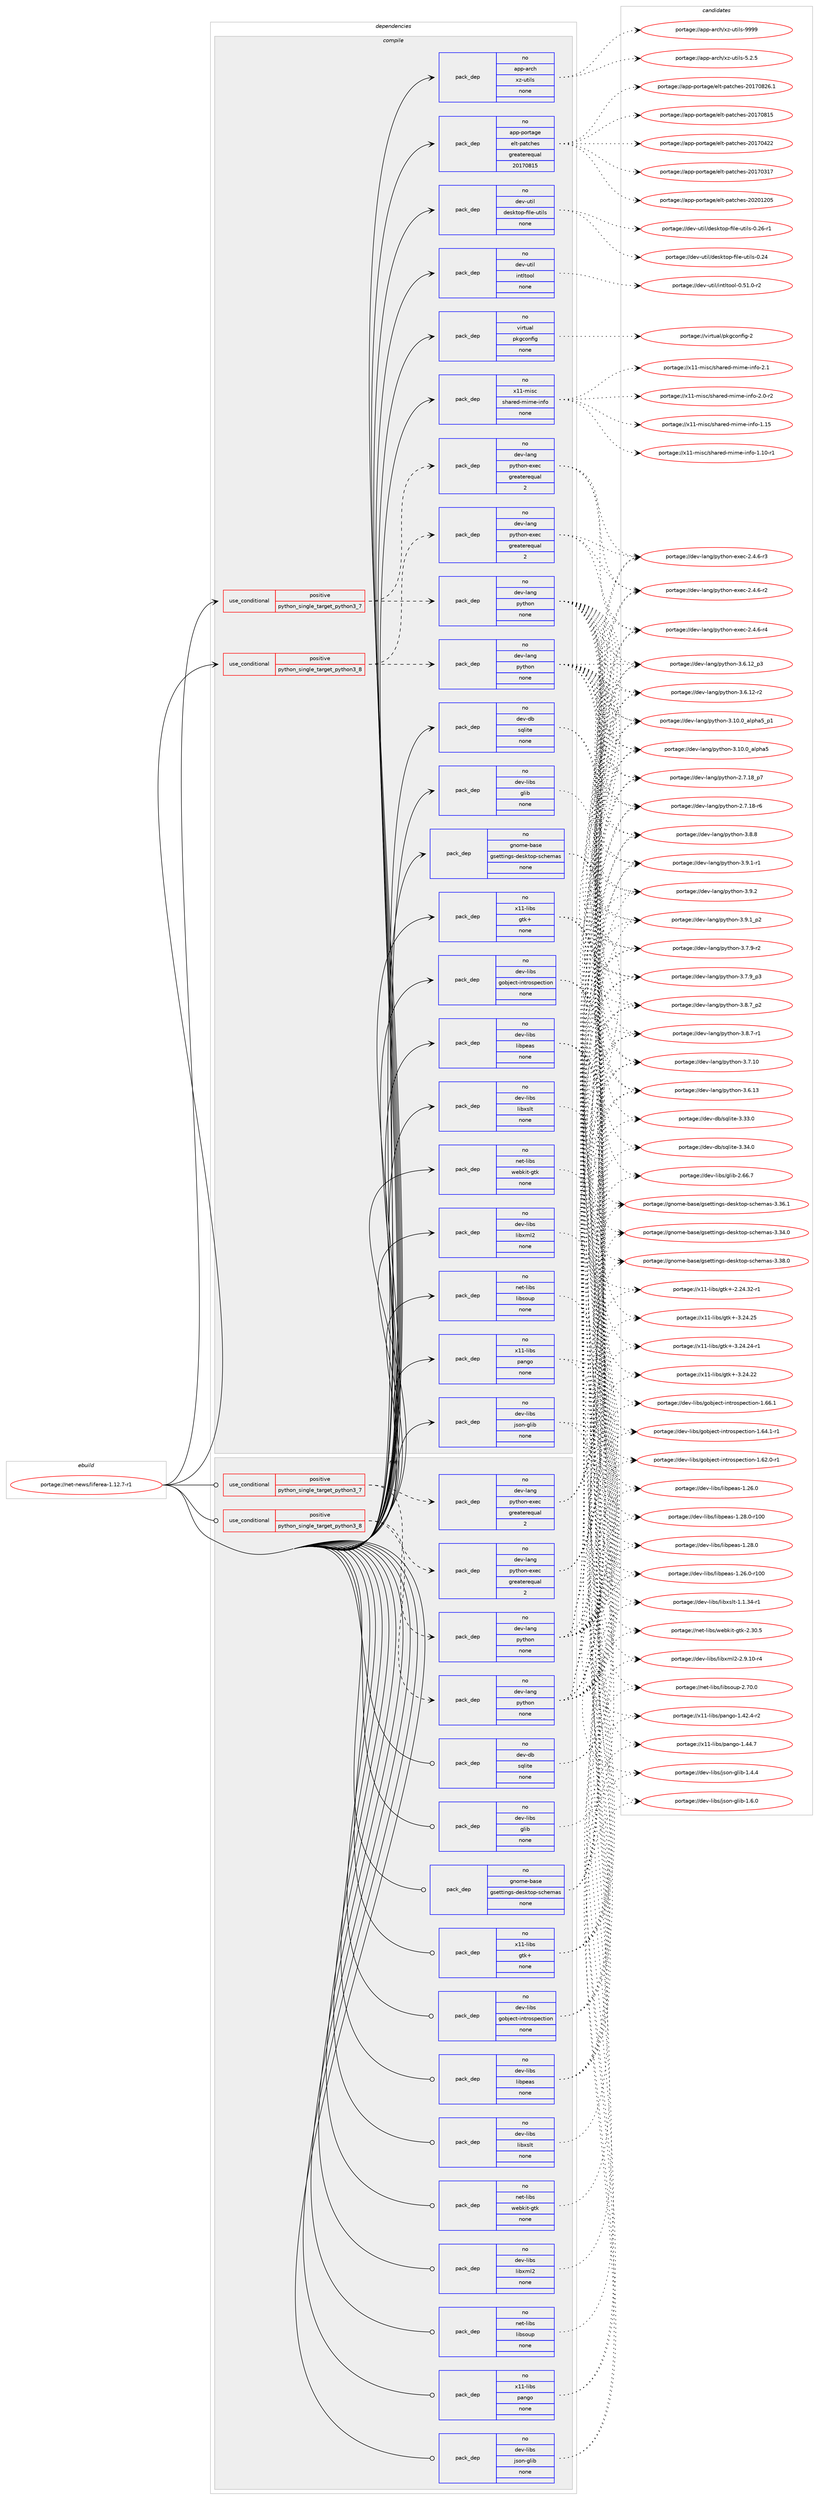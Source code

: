 digraph prolog {

# *************
# Graph options
# *************

newrank=true;
concentrate=true;
compound=true;
graph [rankdir=LR,fontname=Helvetica,fontsize=10,ranksep=1.5];#, ranksep=2.5, nodesep=0.2];
edge  [arrowhead=vee];
node  [fontname=Helvetica,fontsize=10];

# **********
# The ebuild
# **********

subgraph cluster_leftcol {
color=gray;
label=<<i>ebuild</i>>;
id [label="portage://net-news/liferea-1.12.7-r1", color=red, width=4, href="../net-news/liferea-1.12.7-r1.svg"];
}

# ****************
# The dependencies
# ****************

subgraph cluster_midcol {
color=gray;
label=<<i>dependencies</i>>;
subgraph cluster_compile {
fillcolor="#eeeeee";
style=filled;
label=<<i>compile</i>>;
subgraph cond2024 {
dependency8320 [label=<<TABLE BORDER="0" CELLBORDER="1" CELLSPACING="0" CELLPADDING="4"><TR><TD ROWSPAN="3" CELLPADDING="10">use_conditional</TD></TR><TR><TD>positive</TD></TR><TR><TD>python_single_target_python3_7</TD></TR></TABLE>>, shape=none, color=red];
subgraph pack6196 {
dependency8321 [label=<<TABLE BORDER="0" CELLBORDER="1" CELLSPACING="0" CELLPADDING="4" WIDTH="220"><TR><TD ROWSPAN="6" CELLPADDING="30">pack_dep</TD></TR><TR><TD WIDTH="110">no</TD></TR><TR><TD>dev-lang</TD></TR><TR><TD>python</TD></TR><TR><TD>none</TD></TR><TR><TD></TD></TR></TABLE>>, shape=none, color=blue];
}
dependency8320:e -> dependency8321:w [weight=20,style="dashed",arrowhead="vee"];
subgraph pack6197 {
dependency8322 [label=<<TABLE BORDER="0" CELLBORDER="1" CELLSPACING="0" CELLPADDING="4" WIDTH="220"><TR><TD ROWSPAN="6" CELLPADDING="30">pack_dep</TD></TR><TR><TD WIDTH="110">no</TD></TR><TR><TD>dev-lang</TD></TR><TR><TD>python-exec</TD></TR><TR><TD>greaterequal</TD></TR><TR><TD>2</TD></TR></TABLE>>, shape=none, color=blue];
}
dependency8320:e -> dependency8322:w [weight=20,style="dashed",arrowhead="vee"];
}
id:e -> dependency8320:w [weight=20,style="solid",arrowhead="vee"];
subgraph cond2025 {
dependency8323 [label=<<TABLE BORDER="0" CELLBORDER="1" CELLSPACING="0" CELLPADDING="4"><TR><TD ROWSPAN="3" CELLPADDING="10">use_conditional</TD></TR><TR><TD>positive</TD></TR><TR><TD>python_single_target_python3_8</TD></TR></TABLE>>, shape=none, color=red];
subgraph pack6198 {
dependency8324 [label=<<TABLE BORDER="0" CELLBORDER="1" CELLSPACING="0" CELLPADDING="4" WIDTH="220"><TR><TD ROWSPAN="6" CELLPADDING="30">pack_dep</TD></TR><TR><TD WIDTH="110">no</TD></TR><TR><TD>dev-lang</TD></TR><TR><TD>python</TD></TR><TR><TD>none</TD></TR><TR><TD></TD></TR></TABLE>>, shape=none, color=blue];
}
dependency8323:e -> dependency8324:w [weight=20,style="dashed",arrowhead="vee"];
subgraph pack6199 {
dependency8325 [label=<<TABLE BORDER="0" CELLBORDER="1" CELLSPACING="0" CELLPADDING="4" WIDTH="220"><TR><TD ROWSPAN="6" CELLPADDING="30">pack_dep</TD></TR><TR><TD WIDTH="110">no</TD></TR><TR><TD>dev-lang</TD></TR><TR><TD>python-exec</TD></TR><TR><TD>greaterequal</TD></TR><TR><TD>2</TD></TR></TABLE>>, shape=none, color=blue];
}
dependency8323:e -> dependency8325:w [weight=20,style="dashed",arrowhead="vee"];
}
id:e -> dependency8323:w [weight=20,style="solid",arrowhead="vee"];
subgraph pack6200 {
dependency8326 [label=<<TABLE BORDER="0" CELLBORDER="1" CELLSPACING="0" CELLPADDING="4" WIDTH="220"><TR><TD ROWSPAN="6" CELLPADDING="30">pack_dep</TD></TR><TR><TD WIDTH="110">no</TD></TR><TR><TD>app-arch</TD></TR><TR><TD>xz-utils</TD></TR><TR><TD>none</TD></TR><TR><TD></TD></TR></TABLE>>, shape=none, color=blue];
}
id:e -> dependency8326:w [weight=20,style="solid",arrowhead="vee"];
subgraph pack6201 {
dependency8327 [label=<<TABLE BORDER="0" CELLBORDER="1" CELLSPACING="0" CELLPADDING="4" WIDTH="220"><TR><TD ROWSPAN="6" CELLPADDING="30">pack_dep</TD></TR><TR><TD WIDTH="110">no</TD></TR><TR><TD>app-portage</TD></TR><TR><TD>elt-patches</TD></TR><TR><TD>greaterequal</TD></TR><TR><TD>20170815</TD></TR></TABLE>>, shape=none, color=blue];
}
id:e -> dependency8327:w [weight=20,style="solid",arrowhead="vee"];
subgraph pack6202 {
dependency8328 [label=<<TABLE BORDER="0" CELLBORDER="1" CELLSPACING="0" CELLPADDING="4" WIDTH="220"><TR><TD ROWSPAN="6" CELLPADDING="30">pack_dep</TD></TR><TR><TD WIDTH="110">no</TD></TR><TR><TD>dev-db</TD></TR><TR><TD>sqlite</TD></TR><TR><TD>none</TD></TR><TR><TD></TD></TR></TABLE>>, shape=none, color=blue];
}
id:e -> dependency8328:w [weight=20,style="solid",arrowhead="vee"];
subgraph pack6203 {
dependency8329 [label=<<TABLE BORDER="0" CELLBORDER="1" CELLSPACING="0" CELLPADDING="4" WIDTH="220"><TR><TD ROWSPAN="6" CELLPADDING="30">pack_dep</TD></TR><TR><TD WIDTH="110">no</TD></TR><TR><TD>dev-libs</TD></TR><TR><TD>glib</TD></TR><TR><TD>none</TD></TR><TR><TD></TD></TR></TABLE>>, shape=none, color=blue];
}
id:e -> dependency8329:w [weight=20,style="solid",arrowhead="vee"];
subgraph pack6204 {
dependency8330 [label=<<TABLE BORDER="0" CELLBORDER="1" CELLSPACING="0" CELLPADDING="4" WIDTH="220"><TR><TD ROWSPAN="6" CELLPADDING="30">pack_dep</TD></TR><TR><TD WIDTH="110">no</TD></TR><TR><TD>dev-libs</TD></TR><TR><TD>gobject-introspection</TD></TR><TR><TD>none</TD></TR><TR><TD></TD></TR></TABLE>>, shape=none, color=blue];
}
id:e -> dependency8330:w [weight=20,style="solid",arrowhead="vee"];
subgraph pack6205 {
dependency8331 [label=<<TABLE BORDER="0" CELLBORDER="1" CELLSPACING="0" CELLPADDING="4" WIDTH="220"><TR><TD ROWSPAN="6" CELLPADDING="30">pack_dep</TD></TR><TR><TD WIDTH="110">no</TD></TR><TR><TD>dev-libs</TD></TR><TR><TD>json-glib</TD></TR><TR><TD>none</TD></TR><TR><TD></TD></TR></TABLE>>, shape=none, color=blue];
}
id:e -> dependency8331:w [weight=20,style="solid",arrowhead="vee"];
subgraph pack6206 {
dependency8332 [label=<<TABLE BORDER="0" CELLBORDER="1" CELLSPACING="0" CELLPADDING="4" WIDTH="220"><TR><TD ROWSPAN="6" CELLPADDING="30">pack_dep</TD></TR><TR><TD WIDTH="110">no</TD></TR><TR><TD>dev-libs</TD></TR><TR><TD>libpeas</TD></TR><TR><TD>none</TD></TR><TR><TD></TD></TR></TABLE>>, shape=none, color=blue];
}
id:e -> dependency8332:w [weight=20,style="solid",arrowhead="vee"];
subgraph pack6207 {
dependency8333 [label=<<TABLE BORDER="0" CELLBORDER="1" CELLSPACING="0" CELLPADDING="4" WIDTH="220"><TR><TD ROWSPAN="6" CELLPADDING="30">pack_dep</TD></TR><TR><TD WIDTH="110">no</TD></TR><TR><TD>dev-libs</TD></TR><TR><TD>libxml2</TD></TR><TR><TD>none</TD></TR><TR><TD></TD></TR></TABLE>>, shape=none, color=blue];
}
id:e -> dependency8333:w [weight=20,style="solid",arrowhead="vee"];
subgraph pack6208 {
dependency8334 [label=<<TABLE BORDER="0" CELLBORDER="1" CELLSPACING="0" CELLPADDING="4" WIDTH="220"><TR><TD ROWSPAN="6" CELLPADDING="30">pack_dep</TD></TR><TR><TD WIDTH="110">no</TD></TR><TR><TD>dev-libs</TD></TR><TR><TD>libxslt</TD></TR><TR><TD>none</TD></TR><TR><TD></TD></TR></TABLE>>, shape=none, color=blue];
}
id:e -> dependency8334:w [weight=20,style="solid",arrowhead="vee"];
subgraph pack6209 {
dependency8335 [label=<<TABLE BORDER="0" CELLBORDER="1" CELLSPACING="0" CELLPADDING="4" WIDTH="220"><TR><TD ROWSPAN="6" CELLPADDING="30">pack_dep</TD></TR><TR><TD WIDTH="110">no</TD></TR><TR><TD>dev-util</TD></TR><TR><TD>desktop-file-utils</TD></TR><TR><TD>none</TD></TR><TR><TD></TD></TR></TABLE>>, shape=none, color=blue];
}
id:e -> dependency8335:w [weight=20,style="solid",arrowhead="vee"];
subgraph pack6210 {
dependency8336 [label=<<TABLE BORDER="0" CELLBORDER="1" CELLSPACING="0" CELLPADDING="4" WIDTH="220"><TR><TD ROWSPAN="6" CELLPADDING="30">pack_dep</TD></TR><TR><TD WIDTH="110">no</TD></TR><TR><TD>dev-util</TD></TR><TR><TD>intltool</TD></TR><TR><TD>none</TD></TR><TR><TD></TD></TR></TABLE>>, shape=none, color=blue];
}
id:e -> dependency8336:w [weight=20,style="solid",arrowhead="vee"];
subgraph pack6211 {
dependency8337 [label=<<TABLE BORDER="0" CELLBORDER="1" CELLSPACING="0" CELLPADDING="4" WIDTH="220"><TR><TD ROWSPAN="6" CELLPADDING="30">pack_dep</TD></TR><TR><TD WIDTH="110">no</TD></TR><TR><TD>gnome-base</TD></TR><TR><TD>gsettings-desktop-schemas</TD></TR><TR><TD>none</TD></TR><TR><TD></TD></TR></TABLE>>, shape=none, color=blue];
}
id:e -> dependency8337:w [weight=20,style="solid",arrowhead="vee"];
subgraph pack6212 {
dependency8338 [label=<<TABLE BORDER="0" CELLBORDER="1" CELLSPACING="0" CELLPADDING="4" WIDTH="220"><TR><TD ROWSPAN="6" CELLPADDING="30">pack_dep</TD></TR><TR><TD WIDTH="110">no</TD></TR><TR><TD>net-libs</TD></TR><TR><TD>libsoup</TD></TR><TR><TD>none</TD></TR><TR><TD></TD></TR></TABLE>>, shape=none, color=blue];
}
id:e -> dependency8338:w [weight=20,style="solid",arrowhead="vee"];
subgraph pack6213 {
dependency8339 [label=<<TABLE BORDER="0" CELLBORDER="1" CELLSPACING="0" CELLPADDING="4" WIDTH="220"><TR><TD ROWSPAN="6" CELLPADDING="30">pack_dep</TD></TR><TR><TD WIDTH="110">no</TD></TR><TR><TD>net-libs</TD></TR><TR><TD>webkit-gtk</TD></TR><TR><TD>none</TD></TR><TR><TD></TD></TR></TABLE>>, shape=none, color=blue];
}
id:e -> dependency8339:w [weight=20,style="solid",arrowhead="vee"];
subgraph pack6214 {
dependency8340 [label=<<TABLE BORDER="0" CELLBORDER="1" CELLSPACING="0" CELLPADDING="4" WIDTH="220"><TR><TD ROWSPAN="6" CELLPADDING="30">pack_dep</TD></TR><TR><TD WIDTH="110">no</TD></TR><TR><TD>virtual</TD></TR><TR><TD>pkgconfig</TD></TR><TR><TD>none</TD></TR><TR><TD></TD></TR></TABLE>>, shape=none, color=blue];
}
id:e -> dependency8340:w [weight=20,style="solid",arrowhead="vee"];
subgraph pack6215 {
dependency8341 [label=<<TABLE BORDER="0" CELLBORDER="1" CELLSPACING="0" CELLPADDING="4" WIDTH="220"><TR><TD ROWSPAN="6" CELLPADDING="30">pack_dep</TD></TR><TR><TD WIDTH="110">no</TD></TR><TR><TD>x11-libs</TD></TR><TR><TD>gtk+</TD></TR><TR><TD>none</TD></TR><TR><TD></TD></TR></TABLE>>, shape=none, color=blue];
}
id:e -> dependency8341:w [weight=20,style="solid",arrowhead="vee"];
subgraph pack6216 {
dependency8342 [label=<<TABLE BORDER="0" CELLBORDER="1" CELLSPACING="0" CELLPADDING="4" WIDTH="220"><TR><TD ROWSPAN="6" CELLPADDING="30">pack_dep</TD></TR><TR><TD WIDTH="110">no</TD></TR><TR><TD>x11-libs</TD></TR><TR><TD>pango</TD></TR><TR><TD>none</TD></TR><TR><TD></TD></TR></TABLE>>, shape=none, color=blue];
}
id:e -> dependency8342:w [weight=20,style="solid",arrowhead="vee"];
subgraph pack6217 {
dependency8343 [label=<<TABLE BORDER="0" CELLBORDER="1" CELLSPACING="0" CELLPADDING="4" WIDTH="220"><TR><TD ROWSPAN="6" CELLPADDING="30">pack_dep</TD></TR><TR><TD WIDTH="110">no</TD></TR><TR><TD>x11-misc</TD></TR><TR><TD>shared-mime-info</TD></TR><TR><TD>none</TD></TR><TR><TD></TD></TR></TABLE>>, shape=none, color=blue];
}
id:e -> dependency8343:w [weight=20,style="solid",arrowhead="vee"];
}
subgraph cluster_compileandrun {
fillcolor="#eeeeee";
style=filled;
label=<<i>compile and run</i>>;
}
subgraph cluster_run {
fillcolor="#eeeeee";
style=filled;
label=<<i>run</i>>;
subgraph cond2026 {
dependency8344 [label=<<TABLE BORDER="0" CELLBORDER="1" CELLSPACING="0" CELLPADDING="4"><TR><TD ROWSPAN="3" CELLPADDING="10">use_conditional</TD></TR><TR><TD>positive</TD></TR><TR><TD>python_single_target_python3_7</TD></TR></TABLE>>, shape=none, color=red];
subgraph pack6218 {
dependency8345 [label=<<TABLE BORDER="0" CELLBORDER="1" CELLSPACING="0" CELLPADDING="4" WIDTH="220"><TR><TD ROWSPAN="6" CELLPADDING="30">pack_dep</TD></TR><TR><TD WIDTH="110">no</TD></TR><TR><TD>dev-lang</TD></TR><TR><TD>python</TD></TR><TR><TD>none</TD></TR><TR><TD></TD></TR></TABLE>>, shape=none, color=blue];
}
dependency8344:e -> dependency8345:w [weight=20,style="dashed",arrowhead="vee"];
subgraph pack6219 {
dependency8346 [label=<<TABLE BORDER="0" CELLBORDER="1" CELLSPACING="0" CELLPADDING="4" WIDTH="220"><TR><TD ROWSPAN="6" CELLPADDING="30">pack_dep</TD></TR><TR><TD WIDTH="110">no</TD></TR><TR><TD>dev-lang</TD></TR><TR><TD>python-exec</TD></TR><TR><TD>greaterequal</TD></TR><TR><TD>2</TD></TR></TABLE>>, shape=none, color=blue];
}
dependency8344:e -> dependency8346:w [weight=20,style="dashed",arrowhead="vee"];
}
id:e -> dependency8344:w [weight=20,style="solid",arrowhead="odot"];
subgraph cond2027 {
dependency8347 [label=<<TABLE BORDER="0" CELLBORDER="1" CELLSPACING="0" CELLPADDING="4"><TR><TD ROWSPAN="3" CELLPADDING="10">use_conditional</TD></TR><TR><TD>positive</TD></TR><TR><TD>python_single_target_python3_8</TD></TR></TABLE>>, shape=none, color=red];
subgraph pack6220 {
dependency8348 [label=<<TABLE BORDER="0" CELLBORDER="1" CELLSPACING="0" CELLPADDING="4" WIDTH="220"><TR><TD ROWSPAN="6" CELLPADDING="30">pack_dep</TD></TR><TR><TD WIDTH="110">no</TD></TR><TR><TD>dev-lang</TD></TR><TR><TD>python</TD></TR><TR><TD>none</TD></TR><TR><TD></TD></TR></TABLE>>, shape=none, color=blue];
}
dependency8347:e -> dependency8348:w [weight=20,style="dashed",arrowhead="vee"];
subgraph pack6221 {
dependency8349 [label=<<TABLE BORDER="0" CELLBORDER="1" CELLSPACING="0" CELLPADDING="4" WIDTH="220"><TR><TD ROWSPAN="6" CELLPADDING="30">pack_dep</TD></TR><TR><TD WIDTH="110">no</TD></TR><TR><TD>dev-lang</TD></TR><TR><TD>python-exec</TD></TR><TR><TD>greaterequal</TD></TR><TR><TD>2</TD></TR></TABLE>>, shape=none, color=blue];
}
dependency8347:e -> dependency8349:w [weight=20,style="dashed",arrowhead="vee"];
}
id:e -> dependency8347:w [weight=20,style="solid",arrowhead="odot"];
subgraph pack6222 {
dependency8350 [label=<<TABLE BORDER="0" CELLBORDER="1" CELLSPACING="0" CELLPADDING="4" WIDTH="220"><TR><TD ROWSPAN="6" CELLPADDING="30">pack_dep</TD></TR><TR><TD WIDTH="110">no</TD></TR><TR><TD>dev-db</TD></TR><TR><TD>sqlite</TD></TR><TR><TD>none</TD></TR><TR><TD></TD></TR></TABLE>>, shape=none, color=blue];
}
id:e -> dependency8350:w [weight=20,style="solid",arrowhead="odot"];
subgraph pack6223 {
dependency8351 [label=<<TABLE BORDER="0" CELLBORDER="1" CELLSPACING="0" CELLPADDING="4" WIDTH="220"><TR><TD ROWSPAN="6" CELLPADDING="30">pack_dep</TD></TR><TR><TD WIDTH="110">no</TD></TR><TR><TD>dev-libs</TD></TR><TR><TD>glib</TD></TR><TR><TD>none</TD></TR><TR><TD></TD></TR></TABLE>>, shape=none, color=blue];
}
id:e -> dependency8351:w [weight=20,style="solid",arrowhead="odot"];
subgraph pack6224 {
dependency8352 [label=<<TABLE BORDER="0" CELLBORDER="1" CELLSPACING="0" CELLPADDING="4" WIDTH="220"><TR><TD ROWSPAN="6" CELLPADDING="30">pack_dep</TD></TR><TR><TD WIDTH="110">no</TD></TR><TR><TD>dev-libs</TD></TR><TR><TD>gobject-introspection</TD></TR><TR><TD>none</TD></TR><TR><TD></TD></TR></TABLE>>, shape=none, color=blue];
}
id:e -> dependency8352:w [weight=20,style="solid",arrowhead="odot"];
subgraph pack6225 {
dependency8353 [label=<<TABLE BORDER="0" CELLBORDER="1" CELLSPACING="0" CELLPADDING="4" WIDTH="220"><TR><TD ROWSPAN="6" CELLPADDING="30">pack_dep</TD></TR><TR><TD WIDTH="110">no</TD></TR><TR><TD>dev-libs</TD></TR><TR><TD>json-glib</TD></TR><TR><TD>none</TD></TR><TR><TD></TD></TR></TABLE>>, shape=none, color=blue];
}
id:e -> dependency8353:w [weight=20,style="solid",arrowhead="odot"];
subgraph pack6226 {
dependency8354 [label=<<TABLE BORDER="0" CELLBORDER="1" CELLSPACING="0" CELLPADDING="4" WIDTH="220"><TR><TD ROWSPAN="6" CELLPADDING="30">pack_dep</TD></TR><TR><TD WIDTH="110">no</TD></TR><TR><TD>dev-libs</TD></TR><TR><TD>libpeas</TD></TR><TR><TD>none</TD></TR><TR><TD></TD></TR></TABLE>>, shape=none, color=blue];
}
id:e -> dependency8354:w [weight=20,style="solid",arrowhead="odot"];
subgraph pack6227 {
dependency8355 [label=<<TABLE BORDER="0" CELLBORDER="1" CELLSPACING="0" CELLPADDING="4" WIDTH="220"><TR><TD ROWSPAN="6" CELLPADDING="30">pack_dep</TD></TR><TR><TD WIDTH="110">no</TD></TR><TR><TD>dev-libs</TD></TR><TR><TD>libxml2</TD></TR><TR><TD>none</TD></TR><TR><TD></TD></TR></TABLE>>, shape=none, color=blue];
}
id:e -> dependency8355:w [weight=20,style="solid",arrowhead="odot"];
subgraph pack6228 {
dependency8356 [label=<<TABLE BORDER="0" CELLBORDER="1" CELLSPACING="0" CELLPADDING="4" WIDTH="220"><TR><TD ROWSPAN="6" CELLPADDING="30">pack_dep</TD></TR><TR><TD WIDTH="110">no</TD></TR><TR><TD>dev-libs</TD></TR><TR><TD>libxslt</TD></TR><TR><TD>none</TD></TR><TR><TD></TD></TR></TABLE>>, shape=none, color=blue];
}
id:e -> dependency8356:w [weight=20,style="solid",arrowhead="odot"];
subgraph pack6229 {
dependency8357 [label=<<TABLE BORDER="0" CELLBORDER="1" CELLSPACING="0" CELLPADDING="4" WIDTH="220"><TR><TD ROWSPAN="6" CELLPADDING="30">pack_dep</TD></TR><TR><TD WIDTH="110">no</TD></TR><TR><TD>gnome-base</TD></TR><TR><TD>gsettings-desktop-schemas</TD></TR><TR><TD>none</TD></TR><TR><TD></TD></TR></TABLE>>, shape=none, color=blue];
}
id:e -> dependency8357:w [weight=20,style="solid",arrowhead="odot"];
subgraph pack6230 {
dependency8358 [label=<<TABLE BORDER="0" CELLBORDER="1" CELLSPACING="0" CELLPADDING="4" WIDTH="220"><TR><TD ROWSPAN="6" CELLPADDING="30">pack_dep</TD></TR><TR><TD WIDTH="110">no</TD></TR><TR><TD>net-libs</TD></TR><TR><TD>libsoup</TD></TR><TR><TD>none</TD></TR><TR><TD></TD></TR></TABLE>>, shape=none, color=blue];
}
id:e -> dependency8358:w [weight=20,style="solid",arrowhead="odot"];
subgraph pack6231 {
dependency8359 [label=<<TABLE BORDER="0" CELLBORDER="1" CELLSPACING="0" CELLPADDING="4" WIDTH="220"><TR><TD ROWSPAN="6" CELLPADDING="30">pack_dep</TD></TR><TR><TD WIDTH="110">no</TD></TR><TR><TD>net-libs</TD></TR><TR><TD>webkit-gtk</TD></TR><TR><TD>none</TD></TR><TR><TD></TD></TR></TABLE>>, shape=none, color=blue];
}
id:e -> dependency8359:w [weight=20,style="solid",arrowhead="odot"];
subgraph pack6232 {
dependency8360 [label=<<TABLE BORDER="0" CELLBORDER="1" CELLSPACING="0" CELLPADDING="4" WIDTH="220"><TR><TD ROWSPAN="6" CELLPADDING="30">pack_dep</TD></TR><TR><TD WIDTH="110">no</TD></TR><TR><TD>x11-libs</TD></TR><TR><TD>gtk+</TD></TR><TR><TD>none</TD></TR><TR><TD></TD></TR></TABLE>>, shape=none, color=blue];
}
id:e -> dependency8360:w [weight=20,style="solid",arrowhead="odot"];
subgraph pack6233 {
dependency8361 [label=<<TABLE BORDER="0" CELLBORDER="1" CELLSPACING="0" CELLPADDING="4" WIDTH="220"><TR><TD ROWSPAN="6" CELLPADDING="30">pack_dep</TD></TR><TR><TD WIDTH="110">no</TD></TR><TR><TD>x11-libs</TD></TR><TR><TD>pango</TD></TR><TR><TD>none</TD></TR><TR><TD></TD></TR></TABLE>>, shape=none, color=blue];
}
id:e -> dependency8361:w [weight=20,style="solid",arrowhead="odot"];
}
}

# **************
# The candidates
# **************

subgraph cluster_choices {
rank=same;
color=gray;
label=<<i>candidates</i>>;

subgraph choice6196 {
color=black;
nodesep=1;
choice100101118451089711010347112121116104111110455146574650 [label="portage://dev-lang/python-3.9.2", color=red, width=4,href="../dev-lang/python-3.9.2.svg"];
choice1001011184510897110103471121211161041111104551465746499511250 [label="portage://dev-lang/python-3.9.1_p2", color=red, width=4,href="../dev-lang/python-3.9.1_p2.svg"];
choice1001011184510897110103471121211161041111104551465746494511449 [label="portage://dev-lang/python-3.9.1-r1", color=red, width=4,href="../dev-lang/python-3.9.1-r1.svg"];
choice100101118451089711010347112121116104111110455146564656 [label="portage://dev-lang/python-3.8.8", color=red, width=4,href="../dev-lang/python-3.8.8.svg"];
choice1001011184510897110103471121211161041111104551465646559511250 [label="portage://dev-lang/python-3.8.7_p2", color=red, width=4,href="../dev-lang/python-3.8.7_p2.svg"];
choice1001011184510897110103471121211161041111104551465646554511449 [label="portage://dev-lang/python-3.8.7-r1", color=red, width=4,href="../dev-lang/python-3.8.7-r1.svg"];
choice1001011184510897110103471121211161041111104551465546579511251 [label="portage://dev-lang/python-3.7.9_p3", color=red, width=4,href="../dev-lang/python-3.7.9_p3.svg"];
choice1001011184510897110103471121211161041111104551465546574511450 [label="portage://dev-lang/python-3.7.9-r2", color=red, width=4,href="../dev-lang/python-3.7.9-r2.svg"];
choice10010111845108971101034711212111610411111045514655464948 [label="portage://dev-lang/python-3.7.10", color=red, width=4,href="../dev-lang/python-3.7.10.svg"];
choice10010111845108971101034711212111610411111045514654464951 [label="portage://dev-lang/python-3.6.13", color=red, width=4,href="../dev-lang/python-3.6.13.svg"];
choice100101118451089711010347112121116104111110455146544649509511251 [label="portage://dev-lang/python-3.6.12_p3", color=red, width=4,href="../dev-lang/python-3.6.12_p3.svg"];
choice100101118451089711010347112121116104111110455146544649504511450 [label="portage://dev-lang/python-3.6.12-r2", color=red, width=4,href="../dev-lang/python-3.6.12-r2.svg"];
choice10010111845108971101034711212111610411111045514649484648959710811210497539511249 [label="portage://dev-lang/python-3.10.0_alpha5_p1", color=red, width=4,href="../dev-lang/python-3.10.0_alpha5_p1.svg"];
choice1001011184510897110103471121211161041111104551464948464895971081121049753 [label="portage://dev-lang/python-3.10.0_alpha5", color=red, width=4,href="../dev-lang/python-3.10.0_alpha5.svg"];
choice100101118451089711010347112121116104111110455046554649569511255 [label="portage://dev-lang/python-2.7.18_p7", color=red, width=4,href="../dev-lang/python-2.7.18_p7.svg"];
choice100101118451089711010347112121116104111110455046554649564511454 [label="portage://dev-lang/python-2.7.18-r6", color=red, width=4,href="../dev-lang/python-2.7.18-r6.svg"];
dependency8321:e -> choice100101118451089711010347112121116104111110455146574650:w [style=dotted,weight="100"];
dependency8321:e -> choice1001011184510897110103471121211161041111104551465746499511250:w [style=dotted,weight="100"];
dependency8321:e -> choice1001011184510897110103471121211161041111104551465746494511449:w [style=dotted,weight="100"];
dependency8321:e -> choice100101118451089711010347112121116104111110455146564656:w [style=dotted,weight="100"];
dependency8321:e -> choice1001011184510897110103471121211161041111104551465646559511250:w [style=dotted,weight="100"];
dependency8321:e -> choice1001011184510897110103471121211161041111104551465646554511449:w [style=dotted,weight="100"];
dependency8321:e -> choice1001011184510897110103471121211161041111104551465546579511251:w [style=dotted,weight="100"];
dependency8321:e -> choice1001011184510897110103471121211161041111104551465546574511450:w [style=dotted,weight="100"];
dependency8321:e -> choice10010111845108971101034711212111610411111045514655464948:w [style=dotted,weight="100"];
dependency8321:e -> choice10010111845108971101034711212111610411111045514654464951:w [style=dotted,weight="100"];
dependency8321:e -> choice100101118451089711010347112121116104111110455146544649509511251:w [style=dotted,weight="100"];
dependency8321:e -> choice100101118451089711010347112121116104111110455146544649504511450:w [style=dotted,weight="100"];
dependency8321:e -> choice10010111845108971101034711212111610411111045514649484648959710811210497539511249:w [style=dotted,weight="100"];
dependency8321:e -> choice1001011184510897110103471121211161041111104551464948464895971081121049753:w [style=dotted,weight="100"];
dependency8321:e -> choice100101118451089711010347112121116104111110455046554649569511255:w [style=dotted,weight="100"];
dependency8321:e -> choice100101118451089711010347112121116104111110455046554649564511454:w [style=dotted,weight="100"];
}
subgraph choice6197 {
color=black;
nodesep=1;
choice10010111845108971101034711212111610411111045101120101994550465246544511452 [label="portage://dev-lang/python-exec-2.4.6-r4", color=red, width=4,href="../dev-lang/python-exec-2.4.6-r4.svg"];
choice10010111845108971101034711212111610411111045101120101994550465246544511451 [label="portage://dev-lang/python-exec-2.4.6-r3", color=red, width=4,href="../dev-lang/python-exec-2.4.6-r3.svg"];
choice10010111845108971101034711212111610411111045101120101994550465246544511450 [label="portage://dev-lang/python-exec-2.4.6-r2", color=red, width=4,href="../dev-lang/python-exec-2.4.6-r2.svg"];
dependency8322:e -> choice10010111845108971101034711212111610411111045101120101994550465246544511452:w [style=dotted,weight="100"];
dependency8322:e -> choice10010111845108971101034711212111610411111045101120101994550465246544511451:w [style=dotted,weight="100"];
dependency8322:e -> choice10010111845108971101034711212111610411111045101120101994550465246544511450:w [style=dotted,weight="100"];
}
subgraph choice6198 {
color=black;
nodesep=1;
choice100101118451089711010347112121116104111110455146574650 [label="portage://dev-lang/python-3.9.2", color=red, width=4,href="../dev-lang/python-3.9.2.svg"];
choice1001011184510897110103471121211161041111104551465746499511250 [label="portage://dev-lang/python-3.9.1_p2", color=red, width=4,href="../dev-lang/python-3.9.1_p2.svg"];
choice1001011184510897110103471121211161041111104551465746494511449 [label="portage://dev-lang/python-3.9.1-r1", color=red, width=4,href="../dev-lang/python-3.9.1-r1.svg"];
choice100101118451089711010347112121116104111110455146564656 [label="portage://dev-lang/python-3.8.8", color=red, width=4,href="../dev-lang/python-3.8.8.svg"];
choice1001011184510897110103471121211161041111104551465646559511250 [label="portage://dev-lang/python-3.8.7_p2", color=red, width=4,href="../dev-lang/python-3.8.7_p2.svg"];
choice1001011184510897110103471121211161041111104551465646554511449 [label="portage://dev-lang/python-3.8.7-r1", color=red, width=4,href="../dev-lang/python-3.8.7-r1.svg"];
choice1001011184510897110103471121211161041111104551465546579511251 [label="portage://dev-lang/python-3.7.9_p3", color=red, width=4,href="../dev-lang/python-3.7.9_p3.svg"];
choice1001011184510897110103471121211161041111104551465546574511450 [label="portage://dev-lang/python-3.7.9-r2", color=red, width=4,href="../dev-lang/python-3.7.9-r2.svg"];
choice10010111845108971101034711212111610411111045514655464948 [label="portage://dev-lang/python-3.7.10", color=red, width=4,href="../dev-lang/python-3.7.10.svg"];
choice10010111845108971101034711212111610411111045514654464951 [label="portage://dev-lang/python-3.6.13", color=red, width=4,href="../dev-lang/python-3.6.13.svg"];
choice100101118451089711010347112121116104111110455146544649509511251 [label="portage://dev-lang/python-3.6.12_p3", color=red, width=4,href="../dev-lang/python-3.6.12_p3.svg"];
choice100101118451089711010347112121116104111110455146544649504511450 [label="portage://dev-lang/python-3.6.12-r2", color=red, width=4,href="../dev-lang/python-3.6.12-r2.svg"];
choice10010111845108971101034711212111610411111045514649484648959710811210497539511249 [label="portage://dev-lang/python-3.10.0_alpha5_p1", color=red, width=4,href="../dev-lang/python-3.10.0_alpha5_p1.svg"];
choice1001011184510897110103471121211161041111104551464948464895971081121049753 [label="portage://dev-lang/python-3.10.0_alpha5", color=red, width=4,href="../dev-lang/python-3.10.0_alpha5.svg"];
choice100101118451089711010347112121116104111110455046554649569511255 [label="portage://dev-lang/python-2.7.18_p7", color=red, width=4,href="../dev-lang/python-2.7.18_p7.svg"];
choice100101118451089711010347112121116104111110455046554649564511454 [label="portage://dev-lang/python-2.7.18-r6", color=red, width=4,href="../dev-lang/python-2.7.18-r6.svg"];
dependency8324:e -> choice100101118451089711010347112121116104111110455146574650:w [style=dotted,weight="100"];
dependency8324:e -> choice1001011184510897110103471121211161041111104551465746499511250:w [style=dotted,weight="100"];
dependency8324:e -> choice1001011184510897110103471121211161041111104551465746494511449:w [style=dotted,weight="100"];
dependency8324:e -> choice100101118451089711010347112121116104111110455146564656:w [style=dotted,weight="100"];
dependency8324:e -> choice1001011184510897110103471121211161041111104551465646559511250:w [style=dotted,weight="100"];
dependency8324:e -> choice1001011184510897110103471121211161041111104551465646554511449:w [style=dotted,weight="100"];
dependency8324:e -> choice1001011184510897110103471121211161041111104551465546579511251:w [style=dotted,weight="100"];
dependency8324:e -> choice1001011184510897110103471121211161041111104551465546574511450:w [style=dotted,weight="100"];
dependency8324:e -> choice10010111845108971101034711212111610411111045514655464948:w [style=dotted,weight="100"];
dependency8324:e -> choice10010111845108971101034711212111610411111045514654464951:w [style=dotted,weight="100"];
dependency8324:e -> choice100101118451089711010347112121116104111110455146544649509511251:w [style=dotted,weight="100"];
dependency8324:e -> choice100101118451089711010347112121116104111110455146544649504511450:w [style=dotted,weight="100"];
dependency8324:e -> choice10010111845108971101034711212111610411111045514649484648959710811210497539511249:w [style=dotted,weight="100"];
dependency8324:e -> choice1001011184510897110103471121211161041111104551464948464895971081121049753:w [style=dotted,weight="100"];
dependency8324:e -> choice100101118451089711010347112121116104111110455046554649569511255:w [style=dotted,weight="100"];
dependency8324:e -> choice100101118451089711010347112121116104111110455046554649564511454:w [style=dotted,weight="100"];
}
subgraph choice6199 {
color=black;
nodesep=1;
choice10010111845108971101034711212111610411111045101120101994550465246544511452 [label="portage://dev-lang/python-exec-2.4.6-r4", color=red, width=4,href="../dev-lang/python-exec-2.4.6-r4.svg"];
choice10010111845108971101034711212111610411111045101120101994550465246544511451 [label="portage://dev-lang/python-exec-2.4.6-r3", color=red, width=4,href="../dev-lang/python-exec-2.4.6-r3.svg"];
choice10010111845108971101034711212111610411111045101120101994550465246544511450 [label="portage://dev-lang/python-exec-2.4.6-r2", color=red, width=4,href="../dev-lang/python-exec-2.4.6-r2.svg"];
dependency8325:e -> choice10010111845108971101034711212111610411111045101120101994550465246544511452:w [style=dotted,weight="100"];
dependency8325:e -> choice10010111845108971101034711212111610411111045101120101994550465246544511451:w [style=dotted,weight="100"];
dependency8325:e -> choice10010111845108971101034711212111610411111045101120101994550465246544511450:w [style=dotted,weight="100"];
}
subgraph choice6200 {
color=black;
nodesep=1;
choice9711211245971149910447120122451171161051081154557575757 [label="portage://app-arch/xz-utils-9999", color=red, width=4,href="../app-arch/xz-utils-9999.svg"];
choice971121124597114991044712012245117116105108115455346504653 [label="portage://app-arch/xz-utils-5.2.5", color=red, width=4,href="../app-arch/xz-utils-5.2.5.svg"];
dependency8326:e -> choice9711211245971149910447120122451171161051081154557575757:w [style=dotted,weight="100"];
dependency8326:e -> choice971121124597114991044712012245117116105108115455346504653:w [style=dotted,weight="100"];
}
subgraph choice6201 {
color=black;
nodesep=1;
choice97112112451121111141169710310147101108116451129711699104101115455048504849504853 [label="portage://app-portage/elt-patches-20201205", color=red, width=4,href="../app-portage/elt-patches-20201205.svg"];
choice971121124511211111411697103101471011081164511297116991041011154550484955485650544649 [label="portage://app-portage/elt-patches-20170826.1", color=red, width=4,href="../app-portage/elt-patches-20170826.1.svg"];
choice97112112451121111141169710310147101108116451129711699104101115455048495548564953 [label="portage://app-portage/elt-patches-20170815", color=red, width=4,href="../app-portage/elt-patches-20170815.svg"];
choice97112112451121111141169710310147101108116451129711699104101115455048495548525050 [label="portage://app-portage/elt-patches-20170422", color=red, width=4,href="../app-portage/elt-patches-20170422.svg"];
choice97112112451121111141169710310147101108116451129711699104101115455048495548514955 [label="portage://app-portage/elt-patches-20170317", color=red, width=4,href="../app-portage/elt-patches-20170317.svg"];
dependency8327:e -> choice97112112451121111141169710310147101108116451129711699104101115455048504849504853:w [style=dotted,weight="100"];
dependency8327:e -> choice971121124511211111411697103101471011081164511297116991041011154550484955485650544649:w [style=dotted,weight="100"];
dependency8327:e -> choice97112112451121111141169710310147101108116451129711699104101115455048495548564953:w [style=dotted,weight="100"];
dependency8327:e -> choice97112112451121111141169710310147101108116451129711699104101115455048495548525050:w [style=dotted,weight="100"];
dependency8327:e -> choice97112112451121111141169710310147101108116451129711699104101115455048495548514955:w [style=dotted,weight="100"];
}
subgraph choice6202 {
color=black;
nodesep=1;
choice10010111845100984711511310810511610145514651524648 [label="portage://dev-db/sqlite-3.34.0", color=red, width=4,href="../dev-db/sqlite-3.34.0.svg"];
choice10010111845100984711511310810511610145514651514648 [label="portage://dev-db/sqlite-3.33.0", color=red, width=4,href="../dev-db/sqlite-3.33.0.svg"];
dependency8328:e -> choice10010111845100984711511310810511610145514651524648:w [style=dotted,weight="100"];
dependency8328:e -> choice10010111845100984711511310810511610145514651514648:w [style=dotted,weight="100"];
}
subgraph choice6203 {
color=black;
nodesep=1;
choice1001011184510810598115471031081059845504654544655 [label="portage://dev-libs/glib-2.66.7", color=red, width=4,href="../dev-libs/glib-2.66.7.svg"];
dependency8329:e -> choice1001011184510810598115471031081059845504654544655:w [style=dotted,weight="100"];
}
subgraph choice6204 {
color=black;
nodesep=1;
choice1001011184510810598115471031119810610199116451051101161141111151121019911610511111045494654544649 [label="portage://dev-libs/gobject-introspection-1.66.1", color=red, width=4,href="../dev-libs/gobject-introspection-1.66.1.svg"];
choice10010111845108105981154710311198106101991164510511011611411111511210199116105111110454946545246494511449 [label="portage://dev-libs/gobject-introspection-1.64.1-r1", color=red, width=4,href="../dev-libs/gobject-introspection-1.64.1-r1.svg"];
choice10010111845108105981154710311198106101991164510511011611411111511210199116105111110454946545046484511449 [label="portage://dev-libs/gobject-introspection-1.62.0-r1", color=red, width=4,href="../dev-libs/gobject-introspection-1.62.0-r1.svg"];
dependency8330:e -> choice1001011184510810598115471031119810610199116451051101161141111151121019911610511111045494654544649:w [style=dotted,weight="100"];
dependency8330:e -> choice10010111845108105981154710311198106101991164510511011611411111511210199116105111110454946545246494511449:w [style=dotted,weight="100"];
dependency8330:e -> choice10010111845108105981154710311198106101991164510511011611411111511210199116105111110454946545046484511449:w [style=dotted,weight="100"];
}
subgraph choice6205 {
color=black;
nodesep=1;
choice1001011184510810598115471061151111104510310810598454946544648 [label="portage://dev-libs/json-glib-1.6.0", color=red, width=4,href="../dev-libs/json-glib-1.6.0.svg"];
choice1001011184510810598115471061151111104510310810598454946524652 [label="portage://dev-libs/json-glib-1.4.4", color=red, width=4,href="../dev-libs/json-glib-1.4.4.svg"];
dependency8331:e -> choice1001011184510810598115471061151111104510310810598454946544648:w [style=dotted,weight="100"];
dependency8331:e -> choice1001011184510810598115471061151111104510310810598454946524652:w [style=dotted,weight="100"];
}
subgraph choice6206 {
color=black;
nodesep=1;
choice10010111845108105981154710810598112101971154549465056464845114494848 [label="portage://dev-libs/libpeas-1.28.0-r100", color=red, width=4,href="../dev-libs/libpeas-1.28.0-r100.svg"];
choice100101118451081059811547108105981121019711545494650564648 [label="portage://dev-libs/libpeas-1.28.0", color=red, width=4,href="../dev-libs/libpeas-1.28.0.svg"];
choice10010111845108105981154710810598112101971154549465054464845114494848 [label="portage://dev-libs/libpeas-1.26.0-r100", color=red, width=4,href="../dev-libs/libpeas-1.26.0-r100.svg"];
choice100101118451081059811547108105981121019711545494650544648 [label="portage://dev-libs/libpeas-1.26.0", color=red, width=4,href="../dev-libs/libpeas-1.26.0.svg"];
dependency8332:e -> choice10010111845108105981154710810598112101971154549465056464845114494848:w [style=dotted,weight="100"];
dependency8332:e -> choice100101118451081059811547108105981121019711545494650564648:w [style=dotted,weight="100"];
dependency8332:e -> choice10010111845108105981154710810598112101971154549465054464845114494848:w [style=dotted,weight="100"];
dependency8332:e -> choice100101118451081059811547108105981121019711545494650544648:w [style=dotted,weight="100"];
}
subgraph choice6207 {
color=black;
nodesep=1;
choice1001011184510810598115471081059812010910850455046574649484511452 [label="portage://dev-libs/libxml2-2.9.10-r4", color=red, width=4,href="../dev-libs/libxml2-2.9.10-r4.svg"];
dependency8333:e -> choice1001011184510810598115471081059812010910850455046574649484511452:w [style=dotted,weight="100"];
}
subgraph choice6208 {
color=black;
nodesep=1;
choice10010111845108105981154710810598120115108116454946494651524511449 [label="portage://dev-libs/libxslt-1.1.34-r1", color=red, width=4,href="../dev-libs/libxslt-1.1.34-r1.svg"];
dependency8334:e -> choice10010111845108105981154710810598120115108116454946494651524511449:w [style=dotted,weight="100"];
}
subgraph choice6209 {
color=black;
nodesep=1;
choice1001011184511711610510847100101115107116111112451021051081014511711610510811545484650544511449 [label="portage://dev-util/desktop-file-utils-0.26-r1", color=red, width=4,href="../dev-util/desktop-file-utils-0.26-r1.svg"];
choice100101118451171161051084710010111510711611111245102105108101451171161051081154548465052 [label="portage://dev-util/desktop-file-utils-0.24", color=red, width=4,href="../dev-util/desktop-file-utils-0.24.svg"];
dependency8335:e -> choice1001011184511711610510847100101115107116111112451021051081014511711610510811545484650544511449:w [style=dotted,weight="100"];
dependency8335:e -> choice100101118451171161051084710010111510711611111245102105108101451171161051081154548465052:w [style=dotted,weight="100"];
}
subgraph choice6210 {
color=black;
nodesep=1;
choice1001011184511711610510847105110116108116111111108454846534946484511450 [label="portage://dev-util/intltool-0.51.0-r2", color=red, width=4,href="../dev-util/intltool-0.51.0-r2.svg"];
dependency8336:e -> choice1001011184511711610510847105110116108116111111108454846534946484511450:w [style=dotted,weight="100"];
}
subgraph choice6211 {
color=black;
nodesep=1;
choice103110111109101459897115101471031151011161161051101031154510010111510711611111245115991041011099711545514651564648 [label="portage://gnome-base/gsettings-desktop-schemas-3.38.0", color=red, width=4,href="../gnome-base/gsettings-desktop-schemas-3.38.0.svg"];
choice103110111109101459897115101471031151011161161051101031154510010111510711611111245115991041011099711545514651544649 [label="portage://gnome-base/gsettings-desktop-schemas-3.36.1", color=red, width=4,href="../gnome-base/gsettings-desktop-schemas-3.36.1.svg"];
choice103110111109101459897115101471031151011161161051101031154510010111510711611111245115991041011099711545514651524648 [label="portage://gnome-base/gsettings-desktop-schemas-3.34.0", color=red, width=4,href="../gnome-base/gsettings-desktop-schemas-3.34.0.svg"];
dependency8337:e -> choice103110111109101459897115101471031151011161161051101031154510010111510711611111245115991041011099711545514651564648:w [style=dotted,weight="100"];
dependency8337:e -> choice103110111109101459897115101471031151011161161051101031154510010111510711611111245115991041011099711545514651544649:w [style=dotted,weight="100"];
dependency8337:e -> choice103110111109101459897115101471031151011161161051101031154510010111510711611111245115991041011099711545514651524648:w [style=dotted,weight="100"];
}
subgraph choice6212 {
color=black;
nodesep=1;
choice1101011164510810598115471081059811511111711245504655484648 [label="portage://net-libs/libsoup-2.70.0", color=red, width=4,href="../net-libs/libsoup-2.70.0.svg"];
dependency8338:e -> choice1101011164510810598115471081059811511111711245504655484648:w [style=dotted,weight="100"];
}
subgraph choice6213 {
color=black;
nodesep=1;
choice110101116451081059811547119101981071051164510311610745504651484653 [label="portage://net-libs/webkit-gtk-2.30.5", color=red, width=4,href="../net-libs/webkit-gtk-2.30.5.svg"];
dependency8339:e -> choice110101116451081059811547119101981071051164510311610745504651484653:w [style=dotted,weight="100"];
}
subgraph choice6214 {
color=black;
nodesep=1;
choice1181051141161179710847112107103991111101021051034550 [label="portage://virtual/pkgconfig-2", color=red, width=4,href="../virtual/pkgconfig-2.svg"];
dependency8340:e -> choice1181051141161179710847112107103991111101021051034550:w [style=dotted,weight="100"];
}
subgraph choice6215 {
color=black;
nodesep=1;
choice1204949451081059811547103116107434551465052465053 [label="portage://x11-libs/gtk+-3.24.25", color=red, width=4,href="../x11-libs/gtk+-3.24.25.svg"];
choice12049494510810598115471031161074345514650524650524511449 [label="portage://x11-libs/gtk+-3.24.24-r1", color=red, width=4,href="../x11-libs/gtk+-3.24.24-r1.svg"];
choice1204949451081059811547103116107434551465052465050 [label="portage://x11-libs/gtk+-3.24.22", color=red, width=4,href="../x11-libs/gtk+-3.24.22.svg"];
choice12049494510810598115471031161074345504650524651504511449 [label="portage://x11-libs/gtk+-2.24.32-r1", color=red, width=4,href="../x11-libs/gtk+-2.24.32-r1.svg"];
dependency8341:e -> choice1204949451081059811547103116107434551465052465053:w [style=dotted,weight="100"];
dependency8341:e -> choice12049494510810598115471031161074345514650524650524511449:w [style=dotted,weight="100"];
dependency8341:e -> choice1204949451081059811547103116107434551465052465050:w [style=dotted,weight="100"];
dependency8341:e -> choice12049494510810598115471031161074345504650524651504511449:w [style=dotted,weight="100"];
}
subgraph choice6216 {
color=black;
nodesep=1;
choice12049494510810598115471129711010311145494652524655 [label="portage://x11-libs/pango-1.44.7", color=red, width=4,href="../x11-libs/pango-1.44.7.svg"];
choice120494945108105981154711297110103111454946525046524511450 [label="portage://x11-libs/pango-1.42.4-r2", color=red, width=4,href="../x11-libs/pango-1.42.4-r2.svg"];
dependency8342:e -> choice12049494510810598115471129711010311145494652524655:w [style=dotted,weight="100"];
dependency8342:e -> choice120494945108105981154711297110103111454946525046524511450:w [style=dotted,weight="100"];
}
subgraph choice6217 {
color=black;
nodesep=1;
choice120494945109105115994711510497114101100451091051091014510511010211145504649 [label="portage://x11-misc/shared-mime-info-2.1", color=red, width=4,href="../x11-misc/shared-mime-info-2.1.svg"];
choice1204949451091051159947115104971141011004510910510910145105110102111455046484511450 [label="portage://x11-misc/shared-mime-info-2.0-r2", color=red, width=4,href="../x11-misc/shared-mime-info-2.0-r2.svg"];
choice12049494510910511599471151049711410110045109105109101451051101021114549464953 [label="portage://x11-misc/shared-mime-info-1.15", color=red, width=4,href="../x11-misc/shared-mime-info-1.15.svg"];
choice120494945109105115994711510497114101100451091051091014510511010211145494649484511449 [label="portage://x11-misc/shared-mime-info-1.10-r1", color=red, width=4,href="../x11-misc/shared-mime-info-1.10-r1.svg"];
dependency8343:e -> choice120494945109105115994711510497114101100451091051091014510511010211145504649:w [style=dotted,weight="100"];
dependency8343:e -> choice1204949451091051159947115104971141011004510910510910145105110102111455046484511450:w [style=dotted,weight="100"];
dependency8343:e -> choice12049494510910511599471151049711410110045109105109101451051101021114549464953:w [style=dotted,weight="100"];
dependency8343:e -> choice120494945109105115994711510497114101100451091051091014510511010211145494649484511449:w [style=dotted,weight="100"];
}
subgraph choice6218 {
color=black;
nodesep=1;
choice100101118451089711010347112121116104111110455146574650 [label="portage://dev-lang/python-3.9.2", color=red, width=4,href="../dev-lang/python-3.9.2.svg"];
choice1001011184510897110103471121211161041111104551465746499511250 [label="portage://dev-lang/python-3.9.1_p2", color=red, width=4,href="../dev-lang/python-3.9.1_p2.svg"];
choice1001011184510897110103471121211161041111104551465746494511449 [label="portage://dev-lang/python-3.9.1-r1", color=red, width=4,href="../dev-lang/python-3.9.1-r1.svg"];
choice100101118451089711010347112121116104111110455146564656 [label="portage://dev-lang/python-3.8.8", color=red, width=4,href="../dev-lang/python-3.8.8.svg"];
choice1001011184510897110103471121211161041111104551465646559511250 [label="portage://dev-lang/python-3.8.7_p2", color=red, width=4,href="../dev-lang/python-3.8.7_p2.svg"];
choice1001011184510897110103471121211161041111104551465646554511449 [label="portage://dev-lang/python-3.8.7-r1", color=red, width=4,href="../dev-lang/python-3.8.7-r1.svg"];
choice1001011184510897110103471121211161041111104551465546579511251 [label="portage://dev-lang/python-3.7.9_p3", color=red, width=4,href="../dev-lang/python-3.7.9_p3.svg"];
choice1001011184510897110103471121211161041111104551465546574511450 [label="portage://dev-lang/python-3.7.9-r2", color=red, width=4,href="../dev-lang/python-3.7.9-r2.svg"];
choice10010111845108971101034711212111610411111045514655464948 [label="portage://dev-lang/python-3.7.10", color=red, width=4,href="../dev-lang/python-3.7.10.svg"];
choice10010111845108971101034711212111610411111045514654464951 [label="portage://dev-lang/python-3.6.13", color=red, width=4,href="../dev-lang/python-3.6.13.svg"];
choice100101118451089711010347112121116104111110455146544649509511251 [label="portage://dev-lang/python-3.6.12_p3", color=red, width=4,href="../dev-lang/python-3.6.12_p3.svg"];
choice100101118451089711010347112121116104111110455146544649504511450 [label="portage://dev-lang/python-3.6.12-r2", color=red, width=4,href="../dev-lang/python-3.6.12-r2.svg"];
choice10010111845108971101034711212111610411111045514649484648959710811210497539511249 [label="portage://dev-lang/python-3.10.0_alpha5_p1", color=red, width=4,href="../dev-lang/python-3.10.0_alpha5_p1.svg"];
choice1001011184510897110103471121211161041111104551464948464895971081121049753 [label="portage://dev-lang/python-3.10.0_alpha5", color=red, width=4,href="../dev-lang/python-3.10.0_alpha5.svg"];
choice100101118451089711010347112121116104111110455046554649569511255 [label="portage://dev-lang/python-2.7.18_p7", color=red, width=4,href="../dev-lang/python-2.7.18_p7.svg"];
choice100101118451089711010347112121116104111110455046554649564511454 [label="portage://dev-lang/python-2.7.18-r6", color=red, width=4,href="../dev-lang/python-2.7.18-r6.svg"];
dependency8345:e -> choice100101118451089711010347112121116104111110455146574650:w [style=dotted,weight="100"];
dependency8345:e -> choice1001011184510897110103471121211161041111104551465746499511250:w [style=dotted,weight="100"];
dependency8345:e -> choice1001011184510897110103471121211161041111104551465746494511449:w [style=dotted,weight="100"];
dependency8345:e -> choice100101118451089711010347112121116104111110455146564656:w [style=dotted,weight="100"];
dependency8345:e -> choice1001011184510897110103471121211161041111104551465646559511250:w [style=dotted,weight="100"];
dependency8345:e -> choice1001011184510897110103471121211161041111104551465646554511449:w [style=dotted,weight="100"];
dependency8345:e -> choice1001011184510897110103471121211161041111104551465546579511251:w [style=dotted,weight="100"];
dependency8345:e -> choice1001011184510897110103471121211161041111104551465546574511450:w [style=dotted,weight="100"];
dependency8345:e -> choice10010111845108971101034711212111610411111045514655464948:w [style=dotted,weight="100"];
dependency8345:e -> choice10010111845108971101034711212111610411111045514654464951:w [style=dotted,weight="100"];
dependency8345:e -> choice100101118451089711010347112121116104111110455146544649509511251:w [style=dotted,weight="100"];
dependency8345:e -> choice100101118451089711010347112121116104111110455146544649504511450:w [style=dotted,weight="100"];
dependency8345:e -> choice10010111845108971101034711212111610411111045514649484648959710811210497539511249:w [style=dotted,weight="100"];
dependency8345:e -> choice1001011184510897110103471121211161041111104551464948464895971081121049753:w [style=dotted,weight="100"];
dependency8345:e -> choice100101118451089711010347112121116104111110455046554649569511255:w [style=dotted,weight="100"];
dependency8345:e -> choice100101118451089711010347112121116104111110455046554649564511454:w [style=dotted,weight="100"];
}
subgraph choice6219 {
color=black;
nodesep=1;
choice10010111845108971101034711212111610411111045101120101994550465246544511452 [label="portage://dev-lang/python-exec-2.4.6-r4", color=red, width=4,href="../dev-lang/python-exec-2.4.6-r4.svg"];
choice10010111845108971101034711212111610411111045101120101994550465246544511451 [label="portage://dev-lang/python-exec-2.4.6-r3", color=red, width=4,href="../dev-lang/python-exec-2.4.6-r3.svg"];
choice10010111845108971101034711212111610411111045101120101994550465246544511450 [label="portage://dev-lang/python-exec-2.4.6-r2", color=red, width=4,href="../dev-lang/python-exec-2.4.6-r2.svg"];
dependency8346:e -> choice10010111845108971101034711212111610411111045101120101994550465246544511452:w [style=dotted,weight="100"];
dependency8346:e -> choice10010111845108971101034711212111610411111045101120101994550465246544511451:w [style=dotted,weight="100"];
dependency8346:e -> choice10010111845108971101034711212111610411111045101120101994550465246544511450:w [style=dotted,weight="100"];
}
subgraph choice6220 {
color=black;
nodesep=1;
choice100101118451089711010347112121116104111110455146574650 [label="portage://dev-lang/python-3.9.2", color=red, width=4,href="../dev-lang/python-3.9.2.svg"];
choice1001011184510897110103471121211161041111104551465746499511250 [label="portage://dev-lang/python-3.9.1_p2", color=red, width=4,href="../dev-lang/python-3.9.1_p2.svg"];
choice1001011184510897110103471121211161041111104551465746494511449 [label="portage://dev-lang/python-3.9.1-r1", color=red, width=4,href="../dev-lang/python-3.9.1-r1.svg"];
choice100101118451089711010347112121116104111110455146564656 [label="portage://dev-lang/python-3.8.8", color=red, width=4,href="../dev-lang/python-3.8.8.svg"];
choice1001011184510897110103471121211161041111104551465646559511250 [label="portage://dev-lang/python-3.8.7_p2", color=red, width=4,href="../dev-lang/python-3.8.7_p2.svg"];
choice1001011184510897110103471121211161041111104551465646554511449 [label="portage://dev-lang/python-3.8.7-r1", color=red, width=4,href="../dev-lang/python-3.8.7-r1.svg"];
choice1001011184510897110103471121211161041111104551465546579511251 [label="portage://dev-lang/python-3.7.9_p3", color=red, width=4,href="../dev-lang/python-3.7.9_p3.svg"];
choice1001011184510897110103471121211161041111104551465546574511450 [label="portage://dev-lang/python-3.7.9-r2", color=red, width=4,href="../dev-lang/python-3.7.9-r2.svg"];
choice10010111845108971101034711212111610411111045514655464948 [label="portage://dev-lang/python-3.7.10", color=red, width=4,href="../dev-lang/python-3.7.10.svg"];
choice10010111845108971101034711212111610411111045514654464951 [label="portage://dev-lang/python-3.6.13", color=red, width=4,href="../dev-lang/python-3.6.13.svg"];
choice100101118451089711010347112121116104111110455146544649509511251 [label="portage://dev-lang/python-3.6.12_p3", color=red, width=4,href="../dev-lang/python-3.6.12_p3.svg"];
choice100101118451089711010347112121116104111110455146544649504511450 [label="portage://dev-lang/python-3.6.12-r2", color=red, width=4,href="../dev-lang/python-3.6.12-r2.svg"];
choice10010111845108971101034711212111610411111045514649484648959710811210497539511249 [label="portage://dev-lang/python-3.10.0_alpha5_p1", color=red, width=4,href="../dev-lang/python-3.10.0_alpha5_p1.svg"];
choice1001011184510897110103471121211161041111104551464948464895971081121049753 [label="portage://dev-lang/python-3.10.0_alpha5", color=red, width=4,href="../dev-lang/python-3.10.0_alpha5.svg"];
choice100101118451089711010347112121116104111110455046554649569511255 [label="portage://dev-lang/python-2.7.18_p7", color=red, width=4,href="../dev-lang/python-2.7.18_p7.svg"];
choice100101118451089711010347112121116104111110455046554649564511454 [label="portage://dev-lang/python-2.7.18-r6", color=red, width=4,href="../dev-lang/python-2.7.18-r6.svg"];
dependency8348:e -> choice100101118451089711010347112121116104111110455146574650:w [style=dotted,weight="100"];
dependency8348:e -> choice1001011184510897110103471121211161041111104551465746499511250:w [style=dotted,weight="100"];
dependency8348:e -> choice1001011184510897110103471121211161041111104551465746494511449:w [style=dotted,weight="100"];
dependency8348:e -> choice100101118451089711010347112121116104111110455146564656:w [style=dotted,weight="100"];
dependency8348:e -> choice1001011184510897110103471121211161041111104551465646559511250:w [style=dotted,weight="100"];
dependency8348:e -> choice1001011184510897110103471121211161041111104551465646554511449:w [style=dotted,weight="100"];
dependency8348:e -> choice1001011184510897110103471121211161041111104551465546579511251:w [style=dotted,weight="100"];
dependency8348:e -> choice1001011184510897110103471121211161041111104551465546574511450:w [style=dotted,weight="100"];
dependency8348:e -> choice10010111845108971101034711212111610411111045514655464948:w [style=dotted,weight="100"];
dependency8348:e -> choice10010111845108971101034711212111610411111045514654464951:w [style=dotted,weight="100"];
dependency8348:e -> choice100101118451089711010347112121116104111110455146544649509511251:w [style=dotted,weight="100"];
dependency8348:e -> choice100101118451089711010347112121116104111110455146544649504511450:w [style=dotted,weight="100"];
dependency8348:e -> choice10010111845108971101034711212111610411111045514649484648959710811210497539511249:w [style=dotted,weight="100"];
dependency8348:e -> choice1001011184510897110103471121211161041111104551464948464895971081121049753:w [style=dotted,weight="100"];
dependency8348:e -> choice100101118451089711010347112121116104111110455046554649569511255:w [style=dotted,weight="100"];
dependency8348:e -> choice100101118451089711010347112121116104111110455046554649564511454:w [style=dotted,weight="100"];
}
subgraph choice6221 {
color=black;
nodesep=1;
choice10010111845108971101034711212111610411111045101120101994550465246544511452 [label="portage://dev-lang/python-exec-2.4.6-r4", color=red, width=4,href="../dev-lang/python-exec-2.4.6-r4.svg"];
choice10010111845108971101034711212111610411111045101120101994550465246544511451 [label="portage://dev-lang/python-exec-2.4.6-r3", color=red, width=4,href="../dev-lang/python-exec-2.4.6-r3.svg"];
choice10010111845108971101034711212111610411111045101120101994550465246544511450 [label="portage://dev-lang/python-exec-2.4.6-r2", color=red, width=4,href="../dev-lang/python-exec-2.4.6-r2.svg"];
dependency8349:e -> choice10010111845108971101034711212111610411111045101120101994550465246544511452:w [style=dotted,weight="100"];
dependency8349:e -> choice10010111845108971101034711212111610411111045101120101994550465246544511451:w [style=dotted,weight="100"];
dependency8349:e -> choice10010111845108971101034711212111610411111045101120101994550465246544511450:w [style=dotted,weight="100"];
}
subgraph choice6222 {
color=black;
nodesep=1;
choice10010111845100984711511310810511610145514651524648 [label="portage://dev-db/sqlite-3.34.0", color=red, width=4,href="../dev-db/sqlite-3.34.0.svg"];
choice10010111845100984711511310810511610145514651514648 [label="portage://dev-db/sqlite-3.33.0", color=red, width=4,href="../dev-db/sqlite-3.33.0.svg"];
dependency8350:e -> choice10010111845100984711511310810511610145514651524648:w [style=dotted,weight="100"];
dependency8350:e -> choice10010111845100984711511310810511610145514651514648:w [style=dotted,weight="100"];
}
subgraph choice6223 {
color=black;
nodesep=1;
choice1001011184510810598115471031081059845504654544655 [label="portage://dev-libs/glib-2.66.7", color=red, width=4,href="../dev-libs/glib-2.66.7.svg"];
dependency8351:e -> choice1001011184510810598115471031081059845504654544655:w [style=dotted,weight="100"];
}
subgraph choice6224 {
color=black;
nodesep=1;
choice1001011184510810598115471031119810610199116451051101161141111151121019911610511111045494654544649 [label="portage://dev-libs/gobject-introspection-1.66.1", color=red, width=4,href="../dev-libs/gobject-introspection-1.66.1.svg"];
choice10010111845108105981154710311198106101991164510511011611411111511210199116105111110454946545246494511449 [label="portage://dev-libs/gobject-introspection-1.64.1-r1", color=red, width=4,href="../dev-libs/gobject-introspection-1.64.1-r1.svg"];
choice10010111845108105981154710311198106101991164510511011611411111511210199116105111110454946545046484511449 [label="portage://dev-libs/gobject-introspection-1.62.0-r1", color=red, width=4,href="../dev-libs/gobject-introspection-1.62.0-r1.svg"];
dependency8352:e -> choice1001011184510810598115471031119810610199116451051101161141111151121019911610511111045494654544649:w [style=dotted,weight="100"];
dependency8352:e -> choice10010111845108105981154710311198106101991164510511011611411111511210199116105111110454946545246494511449:w [style=dotted,weight="100"];
dependency8352:e -> choice10010111845108105981154710311198106101991164510511011611411111511210199116105111110454946545046484511449:w [style=dotted,weight="100"];
}
subgraph choice6225 {
color=black;
nodesep=1;
choice1001011184510810598115471061151111104510310810598454946544648 [label="portage://dev-libs/json-glib-1.6.0", color=red, width=4,href="../dev-libs/json-glib-1.6.0.svg"];
choice1001011184510810598115471061151111104510310810598454946524652 [label="portage://dev-libs/json-glib-1.4.4", color=red, width=4,href="../dev-libs/json-glib-1.4.4.svg"];
dependency8353:e -> choice1001011184510810598115471061151111104510310810598454946544648:w [style=dotted,weight="100"];
dependency8353:e -> choice1001011184510810598115471061151111104510310810598454946524652:w [style=dotted,weight="100"];
}
subgraph choice6226 {
color=black;
nodesep=1;
choice10010111845108105981154710810598112101971154549465056464845114494848 [label="portage://dev-libs/libpeas-1.28.0-r100", color=red, width=4,href="../dev-libs/libpeas-1.28.0-r100.svg"];
choice100101118451081059811547108105981121019711545494650564648 [label="portage://dev-libs/libpeas-1.28.0", color=red, width=4,href="../dev-libs/libpeas-1.28.0.svg"];
choice10010111845108105981154710810598112101971154549465054464845114494848 [label="portage://dev-libs/libpeas-1.26.0-r100", color=red, width=4,href="../dev-libs/libpeas-1.26.0-r100.svg"];
choice100101118451081059811547108105981121019711545494650544648 [label="portage://dev-libs/libpeas-1.26.0", color=red, width=4,href="../dev-libs/libpeas-1.26.0.svg"];
dependency8354:e -> choice10010111845108105981154710810598112101971154549465056464845114494848:w [style=dotted,weight="100"];
dependency8354:e -> choice100101118451081059811547108105981121019711545494650564648:w [style=dotted,weight="100"];
dependency8354:e -> choice10010111845108105981154710810598112101971154549465054464845114494848:w [style=dotted,weight="100"];
dependency8354:e -> choice100101118451081059811547108105981121019711545494650544648:w [style=dotted,weight="100"];
}
subgraph choice6227 {
color=black;
nodesep=1;
choice1001011184510810598115471081059812010910850455046574649484511452 [label="portage://dev-libs/libxml2-2.9.10-r4", color=red, width=4,href="../dev-libs/libxml2-2.9.10-r4.svg"];
dependency8355:e -> choice1001011184510810598115471081059812010910850455046574649484511452:w [style=dotted,weight="100"];
}
subgraph choice6228 {
color=black;
nodesep=1;
choice10010111845108105981154710810598120115108116454946494651524511449 [label="portage://dev-libs/libxslt-1.1.34-r1", color=red, width=4,href="../dev-libs/libxslt-1.1.34-r1.svg"];
dependency8356:e -> choice10010111845108105981154710810598120115108116454946494651524511449:w [style=dotted,weight="100"];
}
subgraph choice6229 {
color=black;
nodesep=1;
choice103110111109101459897115101471031151011161161051101031154510010111510711611111245115991041011099711545514651564648 [label="portage://gnome-base/gsettings-desktop-schemas-3.38.0", color=red, width=4,href="../gnome-base/gsettings-desktop-schemas-3.38.0.svg"];
choice103110111109101459897115101471031151011161161051101031154510010111510711611111245115991041011099711545514651544649 [label="portage://gnome-base/gsettings-desktop-schemas-3.36.1", color=red, width=4,href="../gnome-base/gsettings-desktop-schemas-3.36.1.svg"];
choice103110111109101459897115101471031151011161161051101031154510010111510711611111245115991041011099711545514651524648 [label="portage://gnome-base/gsettings-desktop-schemas-3.34.0", color=red, width=4,href="../gnome-base/gsettings-desktop-schemas-3.34.0.svg"];
dependency8357:e -> choice103110111109101459897115101471031151011161161051101031154510010111510711611111245115991041011099711545514651564648:w [style=dotted,weight="100"];
dependency8357:e -> choice103110111109101459897115101471031151011161161051101031154510010111510711611111245115991041011099711545514651544649:w [style=dotted,weight="100"];
dependency8357:e -> choice103110111109101459897115101471031151011161161051101031154510010111510711611111245115991041011099711545514651524648:w [style=dotted,weight="100"];
}
subgraph choice6230 {
color=black;
nodesep=1;
choice1101011164510810598115471081059811511111711245504655484648 [label="portage://net-libs/libsoup-2.70.0", color=red, width=4,href="../net-libs/libsoup-2.70.0.svg"];
dependency8358:e -> choice1101011164510810598115471081059811511111711245504655484648:w [style=dotted,weight="100"];
}
subgraph choice6231 {
color=black;
nodesep=1;
choice110101116451081059811547119101981071051164510311610745504651484653 [label="portage://net-libs/webkit-gtk-2.30.5", color=red, width=4,href="../net-libs/webkit-gtk-2.30.5.svg"];
dependency8359:e -> choice110101116451081059811547119101981071051164510311610745504651484653:w [style=dotted,weight="100"];
}
subgraph choice6232 {
color=black;
nodesep=1;
choice1204949451081059811547103116107434551465052465053 [label="portage://x11-libs/gtk+-3.24.25", color=red, width=4,href="../x11-libs/gtk+-3.24.25.svg"];
choice12049494510810598115471031161074345514650524650524511449 [label="portage://x11-libs/gtk+-3.24.24-r1", color=red, width=4,href="../x11-libs/gtk+-3.24.24-r1.svg"];
choice1204949451081059811547103116107434551465052465050 [label="portage://x11-libs/gtk+-3.24.22", color=red, width=4,href="../x11-libs/gtk+-3.24.22.svg"];
choice12049494510810598115471031161074345504650524651504511449 [label="portage://x11-libs/gtk+-2.24.32-r1", color=red, width=4,href="../x11-libs/gtk+-2.24.32-r1.svg"];
dependency8360:e -> choice1204949451081059811547103116107434551465052465053:w [style=dotted,weight="100"];
dependency8360:e -> choice12049494510810598115471031161074345514650524650524511449:w [style=dotted,weight="100"];
dependency8360:e -> choice1204949451081059811547103116107434551465052465050:w [style=dotted,weight="100"];
dependency8360:e -> choice12049494510810598115471031161074345504650524651504511449:w [style=dotted,weight="100"];
}
subgraph choice6233 {
color=black;
nodesep=1;
choice12049494510810598115471129711010311145494652524655 [label="portage://x11-libs/pango-1.44.7", color=red, width=4,href="../x11-libs/pango-1.44.7.svg"];
choice120494945108105981154711297110103111454946525046524511450 [label="portage://x11-libs/pango-1.42.4-r2", color=red, width=4,href="../x11-libs/pango-1.42.4-r2.svg"];
dependency8361:e -> choice12049494510810598115471129711010311145494652524655:w [style=dotted,weight="100"];
dependency8361:e -> choice120494945108105981154711297110103111454946525046524511450:w [style=dotted,weight="100"];
}
}

}
